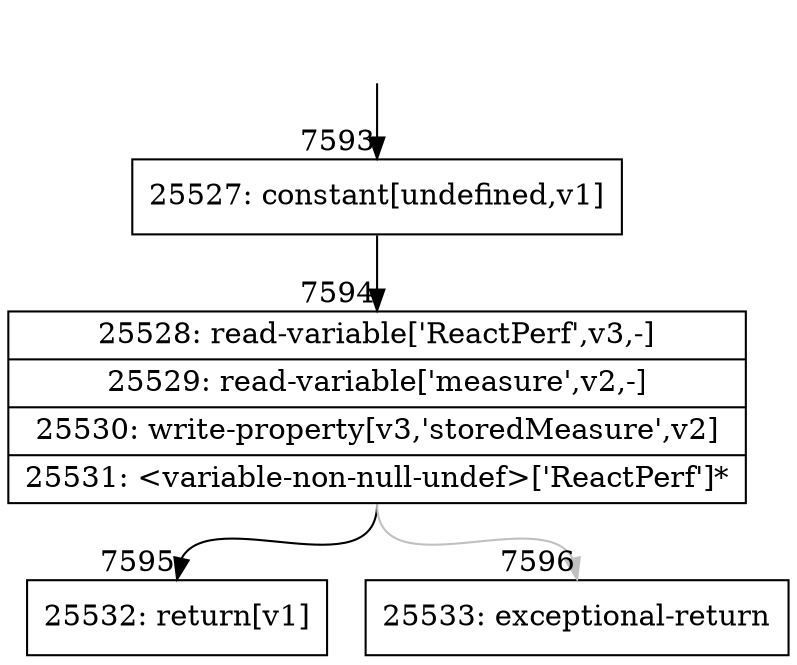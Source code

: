 digraph {
rankdir="TD"
BB_entry533[shape=none,label=""];
BB_entry533 -> BB7593 [tailport=s, headport=n, headlabel="    7593"]
BB7593 [shape=record label="{25527: constant[undefined,v1]}" ] 
BB7593 -> BB7594 [tailport=s, headport=n, headlabel="      7594"]
BB7594 [shape=record label="{25528: read-variable['ReactPerf',v3,-]|25529: read-variable['measure',v2,-]|25530: write-property[v3,'storedMeasure',v2]|25531: \<variable-non-null-undef\>['ReactPerf']*}" ] 
BB7594 -> BB7595 [tailport=s, headport=n, headlabel="      7595"]
BB7594 -> BB7596 [tailport=s, headport=n, color=gray, headlabel="      7596"]
BB7595 [shape=record label="{25532: return[v1]}" ] 
BB7596 [shape=record label="{25533: exceptional-return}" ] 
//#$~ 13404
}
